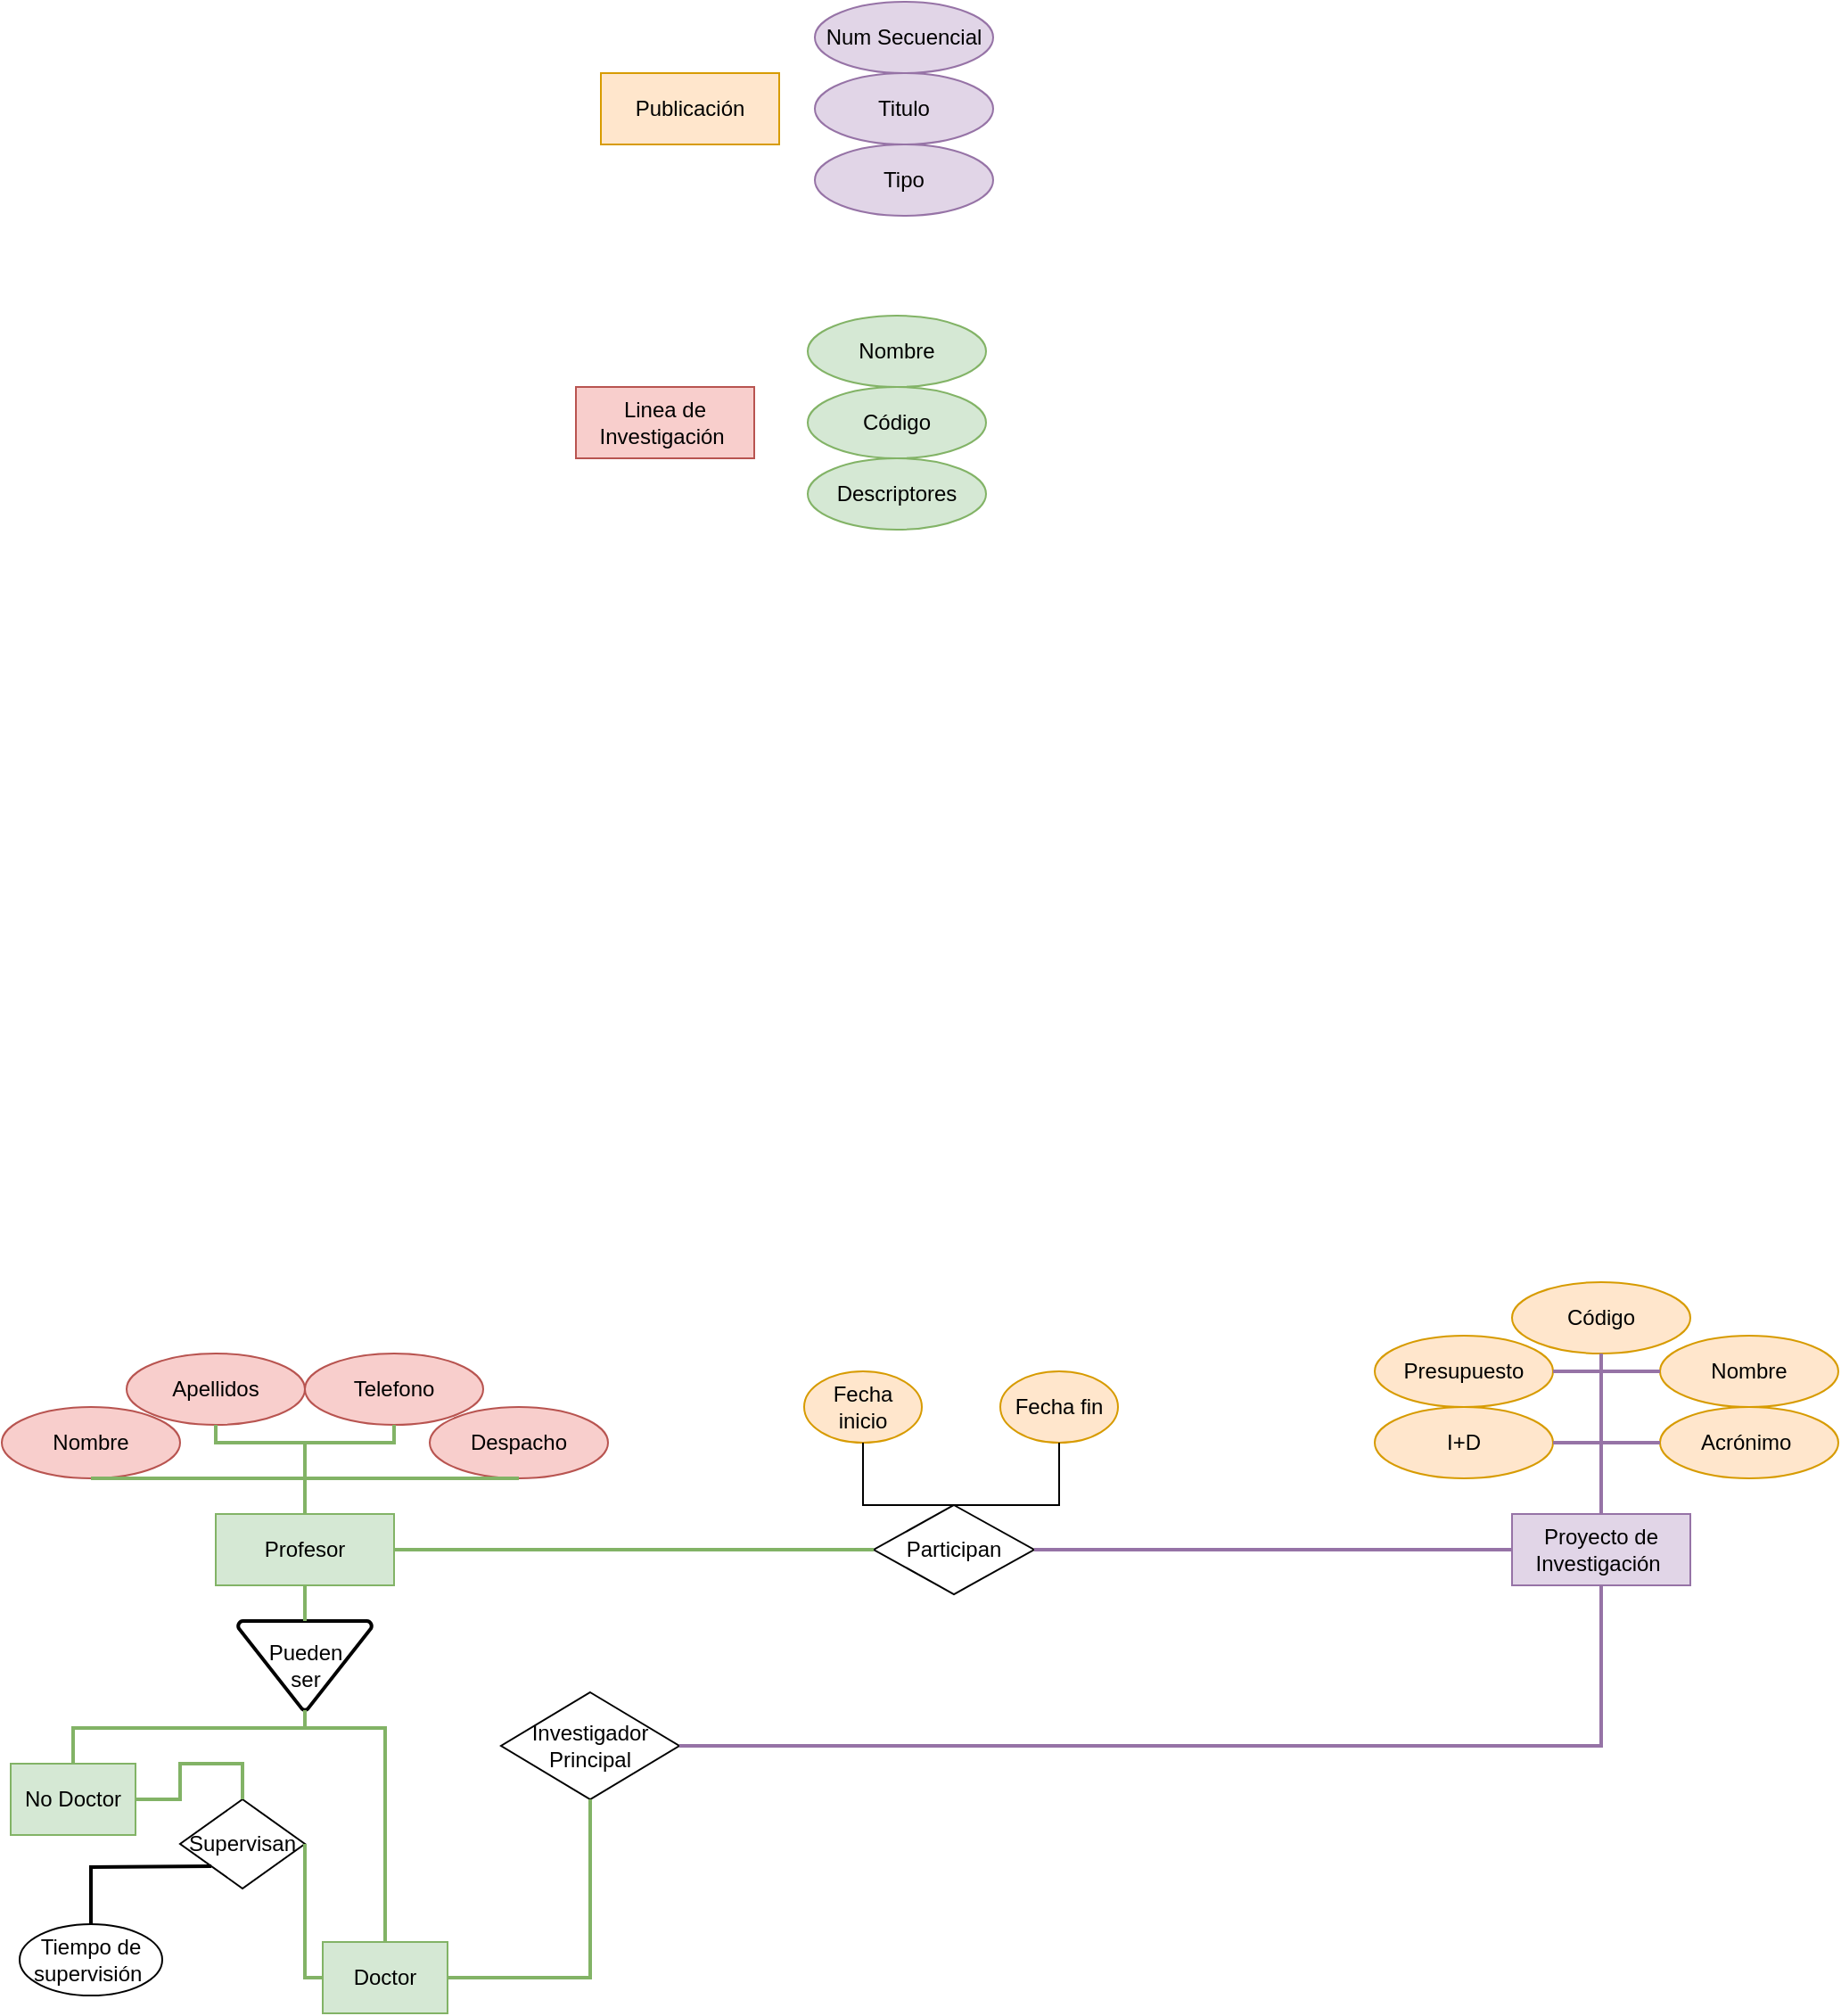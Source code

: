 <mxfile version="26.0.16">
  <diagram name="Página-1" id="NoCARHpw3OgLoDmp_JDq">
    <mxGraphModel dx="2336" dy="1982" grid="1" gridSize="10" guides="1" tooltips="1" connect="1" arrows="1" fold="1" page="1" pageScale="1" pageWidth="827" pageHeight="1169" math="0" shadow="0">
      <root>
        <mxCell id="0" />
        <mxCell id="1" parent="0" />
        <mxCell id="rB2gAjxSfu14zHGkf0-v-1" value="Profesor" style="whiteSpace=wrap;html=1;align=center;fillColor=#d5e8d4;strokeColor=#82b366;" parent="1" vertex="1">
          <mxGeometry x="19" y="288" width="100" height="40" as="geometry" />
        </mxCell>
        <mxCell id="rB2gAjxSfu14zHGkf0-v-2" value="Proyecto de Investigación&amp;nbsp;" style="whiteSpace=wrap;html=1;align=center;fillColor=#e1d5e7;strokeColor=#9673a6;" parent="1" vertex="1">
          <mxGeometry x="746" y="288" width="100" height="40" as="geometry" />
        </mxCell>
        <mxCell id="rB2gAjxSfu14zHGkf0-v-3" value="Publicación" style="whiteSpace=wrap;html=1;align=center;fillColor=#ffe6cc;strokeColor=#d79b00;" parent="1" vertex="1">
          <mxGeometry x="235" y="-520" width="100" height="40" as="geometry" />
        </mxCell>
        <mxCell id="rB2gAjxSfu14zHGkf0-v-4" value="Linea de Investigación&amp;nbsp;" style="whiteSpace=wrap;html=1;align=center;fillColor=#f8cecc;strokeColor=#b85450;" parent="1" vertex="1">
          <mxGeometry x="221" y="-344" width="100" height="40" as="geometry" />
        </mxCell>
        <mxCell id="wkZoie4-NHNS3btKvch2-1" value="Nombre" style="ellipse;whiteSpace=wrap;html=1;align=center;fillColor=#f8cecc;strokeColor=#b85450;" parent="1" vertex="1">
          <mxGeometry x="-101" y="228" width="100" height="40" as="geometry" />
        </mxCell>
        <mxCell id="wkZoie4-NHNS3btKvch2-2" value="Telefono" style="ellipse;whiteSpace=wrap;html=1;align=center;fillColor=#f8cecc;strokeColor=#b85450;" parent="1" vertex="1">
          <mxGeometry x="69" y="198" width="100" height="40" as="geometry" />
        </mxCell>
        <mxCell id="wkZoie4-NHNS3btKvch2-3" value="Despacho" style="ellipse;whiteSpace=wrap;html=1;align=center;fillColor=#f8cecc;strokeColor=#b85450;" parent="1" vertex="1">
          <mxGeometry x="139" y="228" width="100" height="40" as="geometry" />
        </mxCell>
        <mxCell id="wkZoie4-NHNS3btKvch2-4" value="Apellidos" style="ellipse;whiteSpace=wrap;html=1;align=center;fillColor=#f8cecc;strokeColor=#b85450;" parent="1" vertex="1">
          <mxGeometry x="-31" y="198" width="100" height="40" as="geometry" />
        </mxCell>
        <mxCell id="wkZoie4-NHNS3btKvch2-6" value="Código" style="ellipse;whiteSpace=wrap;html=1;align=center;fillColor=#d5e8d4;strokeColor=#82b366;" parent="1" vertex="1">
          <mxGeometry x="351" y="-344" width="100" height="40" as="geometry" />
        </mxCell>
        <mxCell id="wkZoie4-NHNS3btKvch2-7" value="Nombre" style="ellipse;whiteSpace=wrap;html=1;align=center;fillColor=#d5e8d4;strokeColor=#82b366;" parent="1" vertex="1">
          <mxGeometry x="351" y="-384" width="100" height="40" as="geometry" />
        </mxCell>
        <mxCell id="wkZoie4-NHNS3btKvch2-8" value="Descriptores" style="ellipse;whiteSpace=wrap;html=1;align=center;fillColor=#d5e8d4;strokeColor=#82b366;" parent="1" vertex="1">
          <mxGeometry x="351" y="-304" width="100" height="40" as="geometry" />
        </mxCell>
        <mxCell id="wkZoie4-NHNS3btKvch2-10" value="Código" style="ellipse;whiteSpace=wrap;html=1;align=center;fillColor=#ffe6cc;strokeColor=#d79b00;" parent="1" vertex="1">
          <mxGeometry x="746" y="158" width="100" height="40" as="geometry" />
        </mxCell>
        <mxCell id="wkZoie4-NHNS3btKvch2-11" value="Nombre" style="ellipse;whiteSpace=wrap;html=1;align=center;fillColor=#ffe6cc;strokeColor=#d79b00;" parent="1" vertex="1">
          <mxGeometry x="829" y="188" width="100" height="40" as="geometry" />
        </mxCell>
        <mxCell id="wkZoie4-NHNS3btKvch2-12" value="Acrónimo&amp;nbsp;" style="ellipse;whiteSpace=wrap;html=1;align=center;fillColor=#ffe6cc;strokeColor=#d79b00;" parent="1" vertex="1">
          <mxGeometry x="829" y="228" width="100" height="40" as="geometry" />
        </mxCell>
        <mxCell id="wkZoie4-NHNS3btKvch2-13" value="Presupuesto&lt;span style=&quot;color: rgba(0, 0, 0, 0); font-family: monospace; font-size: 0px; text-align: start; text-wrap-mode: nowrap;&quot;&gt;%3CmxGraphModel%3E%3Croot%3E%3CmxCell%20id%3D%220%22%2F%3E%3CmxCell%20id%3D%221%22%20parent%3D%220%22%2F%3E%3CmxCell%20id%3D%222%22%20value%3D%22Attribute%22%20style%3D%22ellipse%3BwhiteSpace%3Dwrap%3Bhtml%3D1%3Balign%3Dcenter%3B%22%20vertex%3D%221%22%20parent%3D%221%22%3E%3CmxGeometry%20x%3D%22360%22%20y%3D%22670%22%20width%3D%22100%22%20height%3D%2240%22%20as%3D%22geometry%22%2F%3E%3C%2FmxCell%3E%3C%2Froot%3E%3C%2FmxGraphModel%3E&lt;/span&gt;" style="ellipse;whiteSpace=wrap;html=1;align=center;fillColor=#ffe6cc;strokeColor=#d79b00;" parent="1" vertex="1">
          <mxGeometry x="669" y="188" width="100" height="40" as="geometry" />
        </mxCell>
        <mxCell id="wkZoie4-NHNS3btKvch2-14" value="Fecha inicio" style="ellipse;whiteSpace=wrap;html=1;align=center;fillColor=#ffe6cc;strokeColor=#d79b00;" parent="1" vertex="1">
          <mxGeometry x="349" y="208" width="66" height="40" as="geometry" />
        </mxCell>
        <mxCell id="wkZoie4-NHNS3btKvch2-15" value="I+D" style="ellipse;whiteSpace=wrap;html=1;align=center;fillColor=#ffe6cc;strokeColor=#d79b00;" parent="1" vertex="1">
          <mxGeometry x="669" y="228" width="100" height="40" as="geometry" />
        </mxCell>
        <mxCell id="wkZoie4-NHNS3btKvch2-19" value="Num Secuencial" style="ellipse;whiteSpace=wrap;html=1;align=center;fillColor=#e1d5e7;strokeColor=#9673a6;" parent="1" vertex="1">
          <mxGeometry x="355" y="-560" width="100" height="40" as="geometry" />
        </mxCell>
        <mxCell id="wkZoie4-NHNS3btKvch2-21" value="Titulo" style="ellipse;whiteSpace=wrap;html=1;align=center;fillColor=#e1d5e7;strokeColor=#9673a6;" parent="1" vertex="1">
          <mxGeometry x="355" y="-520" width="100" height="40" as="geometry" />
        </mxCell>
        <mxCell id="wkZoie4-NHNS3btKvch2-22" value="Tipo" style="ellipse;whiteSpace=wrap;html=1;align=center;fillColor=#e1d5e7;strokeColor=#9673a6;" parent="1" vertex="1">
          <mxGeometry x="355" y="-480" width="100" height="40" as="geometry" />
        </mxCell>
        <mxCell id="wkZoie4-NHNS3btKvch2-24" value="Pueden&lt;div&gt;ser&lt;/div&gt;" style="strokeWidth=2;html=1;shape=mxgraph.flowchart.merge_or_storage;whiteSpace=wrap;" parent="1" vertex="1">
          <mxGeometry x="31.5" y="348" width="75" height="50" as="geometry" />
        </mxCell>
        <mxCell id="wkZoie4-NHNS3btKvch2-31" value="No Doctor" style="whiteSpace=wrap;html=1;align=center;fillColor=#d5e8d4;strokeColor=#82b366;" parent="1" vertex="1">
          <mxGeometry x="-96" y="428" width="70" height="40" as="geometry" />
        </mxCell>
        <mxCell id="wkZoie4-NHNS3btKvch2-32" value="Doctor" style="whiteSpace=wrap;html=1;align=center;fillColor=#d5e8d4;strokeColor=#82b366;" parent="1" vertex="1">
          <mxGeometry x="79" y="528" width="70" height="40" as="geometry" />
        </mxCell>
        <mxCell id="wkZoie4-NHNS3btKvch2-33" value="Participan" style="shape=rhombus;perimeter=rhombusPerimeter;whiteSpace=wrap;html=1;align=center;" parent="1" vertex="1">
          <mxGeometry x="388" y="283" width="90" height="50" as="geometry" />
        </mxCell>
        <mxCell id="d2VnRjVotNmrhBeiT__N-1" value="" style="endArrow=none;html=1;rounded=0;exitX=1;exitY=0.5;exitDx=0;exitDy=0;entryX=0;entryY=0.5;entryDx=0;entryDy=0;fillColor=#d5e8d4;strokeColor=#82b366;strokeWidth=2;" edge="1" parent="1" source="rB2gAjxSfu14zHGkf0-v-1" target="wkZoie4-NHNS3btKvch2-33">
          <mxGeometry relative="1" as="geometry">
            <mxPoint x="279" y="408" as="sourcePoint" />
            <mxPoint x="439" y="408" as="targetPoint" />
          </mxGeometry>
        </mxCell>
        <mxCell id="d2VnRjVotNmrhBeiT__N-2" value="" style="endArrow=none;html=1;rounded=0;exitX=1;exitY=0.5;exitDx=0;exitDy=0;entryX=0;entryY=0.5;entryDx=0;entryDy=0;fillColor=#e1d5e7;strokeColor=#9673a6;strokeWidth=2;" edge="1" parent="1" source="wkZoie4-NHNS3btKvch2-33" target="rB2gAjxSfu14zHGkf0-v-2">
          <mxGeometry relative="1" as="geometry">
            <mxPoint x="259" y="318" as="sourcePoint" />
            <mxPoint x="398" y="318" as="targetPoint" />
          </mxGeometry>
        </mxCell>
        <mxCell id="d2VnRjVotNmrhBeiT__N-3" value="Fecha fin" style="ellipse;whiteSpace=wrap;html=1;align=center;fillColor=#ffe6cc;strokeColor=#d79b00;" vertex="1" parent="1">
          <mxGeometry x="459" y="208" width="66" height="40" as="geometry" />
        </mxCell>
        <mxCell id="d2VnRjVotNmrhBeiT__N-4" value="" style="endArrow=none;html=1;rounded=0;exitX=0.5;exitY=1;exitDx=0;exitDy=0;entryX=0.5;entryY=0;entryDx=0;entryDy=0;" edge="1" parent="1" source="wkZoie4-NHNS3btKvch2-14" target="wkZoie4-NHNS3btKvch2-33">
          <mxGeometry relative="1" as="geometry">
            <mxPoint x="339" y="538" as="sourcePoint" />
            <mxPoint x="499" y="538" as="targetPoint" />
            <Array as="points">
              <mxPoint x="382" y="283" />
            </Array>
          </mxGeometry>
        </mxCell>
        <mxCell id="d2VnRjVotNmrhBeiT__N-5" value="" style="endArrow=none;html=1;rounded=0;exitX=0.5;exitY=0;exitDx=0;exitDy=0;entryX=0.5;entryY=1;entryDx=0;entryDy=0;" edge="1" parent="1" source="wkZoie4-NHNS3btKvch2-33" target="d2VnRjVotNmrhBeiT__N-3">
          <mxGeometry relative="1" as="geometry">
            <mxPoint x="410" y="278" as="sourcePoint" />
            <mxPoint x="443" y="293" as="targetPoint" />
            <Array as="points">
              <mxPoint x="492" y="283" />
            </Array>
          </mxGeometry>
        </mxCell>
        <mxCell id="d2VnRjVotNmrhBeiT__N-7" value="" style="endArrow=none;html=1;rounded=0;exitX=0.5;exitY=1;exitDx=0;exitDy=0;entryX=0.5;entryY=0;entryDx=0;entryDy=0;fillColor=#d5e8d4;strokeColor=#82b366;strokeWidth=2;entryPerimeter=0;" edge="1" parent="1" source="rB2gAjxSfu14zHGkf0-v-1" target="wkZoie4-NHNS3btKvch2-24">
          <mxGeometry relative="1" as="geometry">
            <mxPoint x="129" y="318" as="sourcePoint" />
            <mxPoint x="398" y="318" as="targetPoint" />
          </mxGeometry>
        </mxCell>
        <mxCell id="d2VnRjVotNmrhBeiT__N-8" value="" style="endArrow=none;html=1;rounded=0;exitX=0.5;exitY=0;exitDx=0;exitDy=0;entryX=0.5;entryY=1;entryDx=0;entryDy=0;fillColor=#d5e8d4;strokeColor=#82b366;strokeWidth=2;entryPerimeter=0;" edge="1" parent="1" source="wkZoie4-NHNS3btKvch2-32" target="wkZoie4-NHNS3btKvch2-24">
          <mxGeometry relative="1" as="geometry">
            <mxPoint x="129" y="318" as="sourcePoint" />
            <mxPoint x="398" y="318" as="targetPoint" />
            <Array as="points">
              <mxPoint x="114" y="408" />
              <mxPoint x="69" y="408" />
            </Array>
          </mxGeometry>
        </mxCell>
        <mxCell id="d2VnRjVotNmrhBeiT__N-9" value="" style="endArrow=none;html=1;rounded=0;exitX=0.5;exitY=1;exitDx=0;exitDy=0;entryX=0.5;entryY=0;entryDx=0;entryDy=0;fillColor=#d5e8d4;strokeColor=#82b366;strokeWidth=2;exitPerimeter=0;" edge="1" parent="1" source="wkZoie4-NHNS3btKvch2-24" target="wkZoie4-NHNS3btKvch2-31">
          <mxGeometry relative="1" as="geometry">
            <mxPoint x="124" y="438" as="sourcePoint" />
            <mxPoint x="79" y="408" as="targetPoint" />
            <Array as="points">
              <mxPoint x="69" y="408" />
              <mxPoint x="29" y="408" />
              <mxPoint x="-21" y="408" />
              <mxPoint x="-61" y="408" />
            </Array>
          </mxGeometry>
        </mxCell>
        <mxCell id="d2VnRjVotNmrhBeiT__N-10" value="" style="endArrow=none;html=1;rounded=0;exitX=0.5;exitY=1;exitDx=0;exitDy=0;entryX=0.5;entryY=0;entryDx=0;entryDy=0;fillColor=#d5e8d4;strokeColor=#82b366;strokeWidth=2;" edge="1" parent="1" source="wkZoie4-NHNS3btKvch2-4" target="rB2gAjxSfu14zHGkf0-v-1">
          <mxGeometry relative="1" as="geometry">
            <mxPoint x="129" y="318" as="sourcePoint" />
            <mxPoint x="398" y="318" as="targetPoint" />
            <Array as="points">
              <mxPoint x="19" y="248" />
              <mxPoint x="69" y="248" />
            </Array>
          </mxGeometry>
        </mxCell>
        <mxCell id="d2VnRjVotNmrhBeiT__N-11" value="" style="endArrow=none;html=1;rounded=0;exitX=0.5;exitY=0;exitDx=0;exitDy=0;entryX=0.5;entryY=1;entryDx=0;entryDy=0;fillColor=#d5e8d4;strokeColor=#82b366;strokeWidth=2;" edge="1" parent="1" source="rB2gAjxSfu14zHGkf0-v-1" target="wkZoie4-NHNS3btKvch2-2">
          <mxGeometry relative="1" as="geometry">
            <mxPoint x="29" y="248" as="sourcePoint" />
            <mxPoint x="79" y="298" as="targetPoint" />
            <Array as="points">
              <mxPoint x="69" y="248" />
              <mxPoint x="119" y="248" />
            </Array>
          </mxGeometry>
        </mxCell>
        <mxCell id="d2VnRjVotNmrhBeiT__N-12" value="" style="endArrow=none;html=1;rounded=0;exitX=0.5;exitY=1;exitDx=0;exitDy=0;entryX=0.5;entryY=0;entryDx=0;entryDy=0;fillColor=#d5e8d4;strokeColor=#82b366;strokeWidth=2;" edge="1" parent="1" source="wkZoie4-NHNS3btKvch2-1" target="rB2gAjxSfu14zHGkf0-v-1">
          <mxGeometry relative="1" as="geometry">
            <mxPoint x="29" y="248" as="sourcePoint" />
            <mxPoint x="79" y="298" as="targetPoint" />
            <Array as="points">
              <mxPoint x="69" y="268" />
            </Array>
          </mxGeometry>
        </mxCell>
        <mxCell id="d2VnRjVotNmrhBeiT__N-13" value="" style="endArrow=none;html=1;rounded=0;exitX=0.5;exitY=0;exitDx=0;exitDy=0;entryX=0.5;entryY=1;entryDx=0;entryDy=0;fillColor=#d5e8d4;strokeColor=#82b366;strokeWidth=2;" edge="1" parent="1" source="rB2gAjxSfu14zHGkf0-v-1" target="wkZoie4-NHNS3btKvch2-3">
          <mxGeometry relative="1" as="geometry">
            <mxPoint x="79" y="298" as="sourcePoint" />
            <mxPoint x="129" y="248" as="targetPoint" />
            <Array as="points">
              <mxPoint x="69" y="268" />
            </Array>
          </mxGeometry>
        </mxCell>
        <mxCell id="d2VnRjVotNmrhBeiT__N-15" value="" style="endArrow=none;html=1;rounded=0;exitX=1;exitY=0.5;exitDx=0;exitDy=0;entryX=0.5;entryY=0;entryDx=0;entryDy=0;fillColor=#e1d5e7;strokeColor=#9673a6;strokeWidth=2;" edge="1" parent="1" source="wkZoie4-NHNS3btKvch2-13" target="rB2gAjxSfu14zHGkf0-v-2">
          <mxGeometry relative="1" as="geometry">
            <mxPoint x="806" y="208" as="sourcePoint" />
            <mxPoint x="806" y="298" as="targetPoint" />
            <Array as="points">
              <mxPoint x="796" y="208" />
            </Array>
          </mxGeometry>
        </mxCell>
        <mxCell id="d2VnRjVotNmrhBeiT__N-16" value="" style="endArrow=none;html=1;rounded=0;exitX=1;exitY=0.5;exitDx=0;exitDy=0;entryX=0.5;entryY=0;entryDx=0;entryDy=0;fillColor=#e1d5e7;strokeColor=#9673a6;strokeWidth=2;" edge="1" parent="1" source="wkZoie4-NHNS3btKvch2-15" target="rB2gAjxSfu14zHGkf0-v-2">
          <mxGeometry relative="1" as="geometry">
            <mxPoint x="789" y="218" as="sourcePoint" />
            <mxPoint x="806" y="298" as="targetPoint" />
            <Array as="points">
              <mxPoint x="796" y="248" />
            </Array>
          </mxGeometry>
        </mxCell>
        <mxCell id="d2VnRjVotNmrhBeiT__N-17" value="" style="endArrow=none;html=1;rounded=0;exitX=0;exitY=0.5;exitDx=0;exitDy=0;entryX=0.5;entryY=0;entryDx=0;entryDy=0;fillColor=#e1d5e7;strokeColor=#9673a6;strokeWidth=2;" edge="1" parent="1" source="wkZoie4-NHNS3btKvch2-11" target="rB2gAjxSfu14zHGkf0-v-2">
          <mxGeometry relative="1" as="geometry">
            <mxPoint x="799" y="228" as="sourcePoint" />
            <mxPoint x="816" y="308" as="targetPoint" />
            <Array as="points">
              <mxPoint x="796" y="208" />
            </Array>
          </mxGeometry>
        </mxCell>
        <mxCell id="d2VnRjVotNmrhBeiT__N-18" value="" style="endArrow=none;html=1;rounded=0;exitX=0;exitY=0.5;exitDx=0;exitDy=0;entryX=0.5;entryY=0;entryDx=0;entryDy=0;fillColor=#e1d5e7;strokeColor=#9673a6;strokeWidth=2;" edge="1" parent="1" source="wkZoie4-NHNS3btKvch2-12" target="rB2gAjxSfu14zHGkf0-v-2">
          <mxGeometry relative="1" as="geometry">
            <mxPoint x="809" y="238" as="sourcePoint" />
            <mxPoint x="826" y="318" as="targetPoint" />
            <Array as="points">
              <mxPoint x="796" y="248" />
            </Array>
          </mxGeometry>
        </mxCell>
        <mxCell id="d2VnRjVotNmrhBeiT__N-19" value="" style="endArrow=none;html=1;rounded=0;exitX=0.5;exitY=1;exitDx=0;exitDy=0;entryX=0.5;entryY=0;entryDx=0;entryDy=0;fillColor=#e1d5e7;strokeColor=#9673a6;strokeWidth=2;" edge="1" parent="1" source="wkZoie4-NHNS3btKvch2-10" target="rB2gAjxSfu14zHGkf0-v-2">
          <mxGeometry relative="1" as="geometry">
            <mxPoint x="829" y="218" as="sourcePoint" />
            <mxPoint x="806" y="298" as="targetPoint" />
          </mxGeometry>
        </mxCell>
        <mxCell id="d2VnRjVotNmrhBeiT__N-21" value="Supervisan" style="shape=rhombus;perimeter=rhombusPerimeter;whiteSpace=wrap;html=1;align=center;" vertex="1" parent="1">
          <mxGeometry x="-1" y="448" width="70" height="50" as="geometry" />
        </mxCell>
        <mxCell id="d2VnRjVotNmrhBeiT__N-23" value="" style="endArrow=none;html=1;rounded=0;exitX=1;exitY=0.5;exitDx=0;exitDy=0;entryX=0.5;entryY=0;entryDx=0;entryDy=0;fillColor=#d5e8d4;strokeColor=#82b366;strokeWidth=2;" edge="1" parent="1" source="wkZoie4-NHNS3btKvch2-31" target="d2VnRjVotNmrhBeiT__N-21">
          <mxGeometry relative="1" as="geometry">
            <mxPoint x="79" y="338" as="sourcePoint" />
            <mxPoint x="79" y="355" as="targetPoint" />
            <Array as="points">
              <mxPoint x="-1" y="448" />
              <mxPoint x="-1" y="428" />
              <mxPoint x="34" y="428" />
            </Array>
          </mxGeometry>
        </mxCell>
        <mxCell id="d2VnRjVotNmrhBeiT__N-25" value="" style="endArrow=none;html=1;rounded=0;exitX=1;exitY=0.5;exitDx=0;exitDy=0;fillColor=#d5e8d4;strokeColor=#82b366;strokeWidth=2;entryX=0;entryY=0.5;entryDx=0;entryDy=0;" edge="1" parent="1" source="d2VnRjVotNmrhBeiT__N-21" target="wkZoie4-NHNS3btKvch2-32">
          <mxGeometry relative="1" as="geometry">
            <mxPoint x="79" y="338" as="sourcePoint" />
            <mxPoint x="69" y="548" as="targetPoint" />
            <Array as="points">
              <mxPoint x="69" y="548" />
            </Array>
          </mxGeometry>
        </mxCell>
        <mxCell id="d2VnRjVotNmrhBeiT__N-26" value="Investigador Principal" style="shape=rhombus;perimeter=rhombusPerimeter;whiteSpace=wrap;html=1;align=center;" vertex="1" parent="1">
          <mxGeometry x="179" y="388" width="100" height="60" as="geometry" />
        </mxCell>
        <mxCell id="d2VnRjVotNmrhBeiT__N-27" value="" style="endArrow=none;html=1;rounded=0;exitX=1;exitY=0.5;exitDx=0;exitDy=0;entryX=0.5;entryY=1;entryDx=0;entryDy=0;fillColor=#d5e8d4;strokeColor=#82b366;strokeWidth=2;" edge="1" parent="1" source="wkZoie4-NHNS3btKvch2-32" target="d2VnRjVotNmrhBeiT__N-26">
          <mxGeometry relative="1" as="geometry">
            <mxPoint x="129" y="318" as="sourcePoint" />
            <mxPoint x="398" y="318" as="targetPoint" />
            <Array as="points">
              <mxPoint x="229" y="548" />
            </Array>
          </mxGeometry>
        </mxCell>
        <mxCell id="d2VnRjVotNmrhBeiT__N-28" value="" style="endArrow=none;html=1;rounded=0;exitX=1;exitY=0.5;exitDx=0;exitDy=0;entryX=0.5;entryY=1;entryDx=0;entryDy=0;fillColor=#e1d5e7;strokeColor=#9673a6;strokeWidth=2;" edge="1" parent="1" source="d2VnRjVotNmrhBeiT__N-26" target="rB2gAjxSfu14zHGkf0-v-2">
          <mxGeometry relative="1" as="geometry">
            <mxPoint x="159" y="558" as="sourcePoint" />
            <mxPoint x="239" y="458" as="targetPoint" />
            <Array as="points">
              <mxPoint x="796" y="418" />
            </Array>
          </mxGeometry>
        </mxCell>
        <mxCell id="d2VnRjVotNmrhBeiT__N-29" value="Tiempo de supervisión&amp;nbsp;" style="ellipse;whiteSpace=wrap;html=1;align=center;" vertex="1" parent="1">
          <mxGeometry x="-91" y="518" width="80" height="40" as="geometry" />
        </mxCell>
        <mxCell id="d2VnRjVotNmrhBeiT__N-30" value="" style="endArrow=none;html=1;rounded=0;entryX=0;entryY=1;entryDx=0;entryDy=0;exitX=0.5;exitY=0;exitDx=0;exitDy=0;strokeWidth=2;" edge="1" parent="1" source="d2VnRjVotNmrhBeiT__N-29" target="d2VnRjVotNmrhBeiT__N-21">
          <mxGeometry relative="1" as="geometry">
            <mxPoint x="-71" y="688" as="sourcePoint" />
            <mxPoint x="89" y="688" as="targetPoint" />
            <Array as="points">
              <mxPoint x="-51" y="486" />
            </Array>
          </mxGeometry>
        </mxCell>
      </root>
    </mxGraphModel>
  </diagram>
</mxfile>
